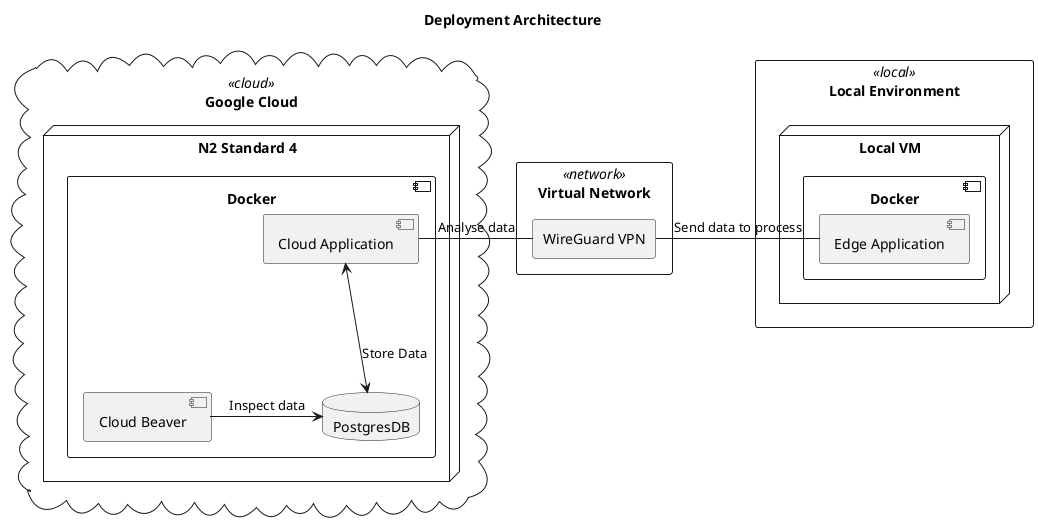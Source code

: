 @startuml
title Deployment Architecture


cloud "Google Cloud" <<cloud>> {
    node "N2 Standard 4" as gce {
       component Docker {
           database PostgresDB as db
           component "Cloud Application" as ca
           ca <--> db: "Store Data"

           component "Cloud Beaver" as cb
           cb -right-> db: "Inspect data"
       }
    }
}


rectangle "Virtual Network" <<network>> {
    rectangle "WireGuard VPN" as vpn
}

rectangle "Local Environment" <<local>> {
    node "Local VM" as localVM {
       component "Docker" as DockerVM {
           component "Edge Application" as ea

       }
   }
}


ca -right- vpn : Analyse data
ea -left- vpn : Send data to process
@enduml